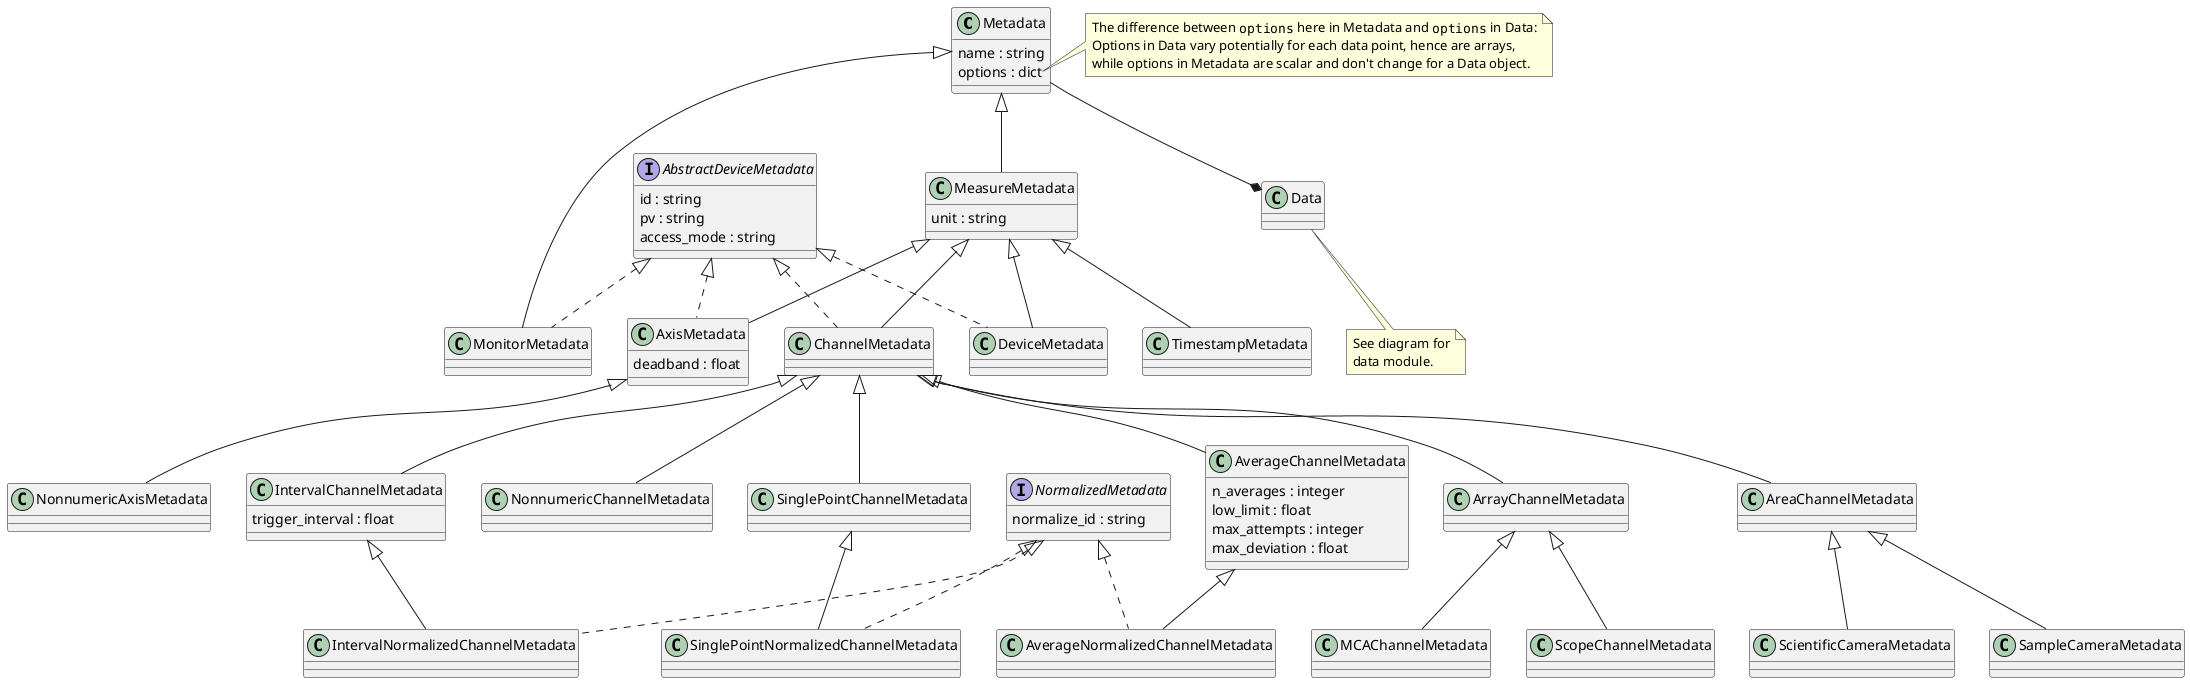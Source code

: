 @startuml

class Metadata {
    name : string
    options : dict
}
note right of Metadata::options
    The difference between ""options"" here in Metadata and ""options"" in Data:
    Options in Data vary potentially for each data point, hence are arrays,
    while options in Metadata are scalar and don't change for a Data object.
end note

class Data {
}
note bottom: See diagram for\ndata module.

interface AbstractDeviceMetadata {
    id : string
    pv : string
    access_mode : string
}

class MeasureMetadata extends Metadata {
    unit : string
}

class MonitorMetadata extends Metadata implements AbstractDeviceMetadata {
}

class DeviceMetadata extends MeasureMetadata implements AbstractDeviceMetadata  {
}

class AxisMetadata extends MeasureMetadata implements AbstractDeviceMetadata  {
    deadband : float
}

class ChannelMetadata extends MeasureMetadata implements AbstractDeviceMetadata  {
}

class TimestampMetadata extends MeasureMetadata {
}

class NonnumericAxisMetadata extends AxisMetadata

NonnumericChannelMetadata -[hidden]>ArrayChannelMetadata
ArrayChannelMetadata -[hidden]> AreaChannelMetadata

class NonnumericChannelMetadata extends ChannelMetadata {
}

class SinglePointChannelMetadata extends ChannelMetadata {}

class AverageChannelMetadata extends ChannelMetadata {
    n_averages : integer
    low_limit : float
    max_attempts : integer
    max_deviation : float
}

class IntervalChannelMetadata extends ChannelMetadata {
    trigger_interval : float
}

class ArrayChannelMetadata extends ChannelMetadata {
}

class AreaChannelMetadata extends ChannelMetadata {
}

Metadata --* Data

interface NormalizedMetadata {
    normalize_id : string
}

class SinglePointNormalizedChannelMetadata extends SinglePointChannelMetadata implements NormalizedMetadata {}

class AverageNormalizedChannelMetadata extends AverageChannelMetadata implements NormalizedMetadata {}

class IntervalNormalizedChannelMetadata extends IntervalChannelMetadata implements NormalizedMetadata {}

class MCAChannelMetadata extends ArrayChannelMetadata

class ScopeChannelMetadata extends ArrayChannelMetadata

class SampleCameraMetadata extends AreaChannelMetadata

class ScientificCameraMetadata extends AreaChannelMetadata

@enduml
